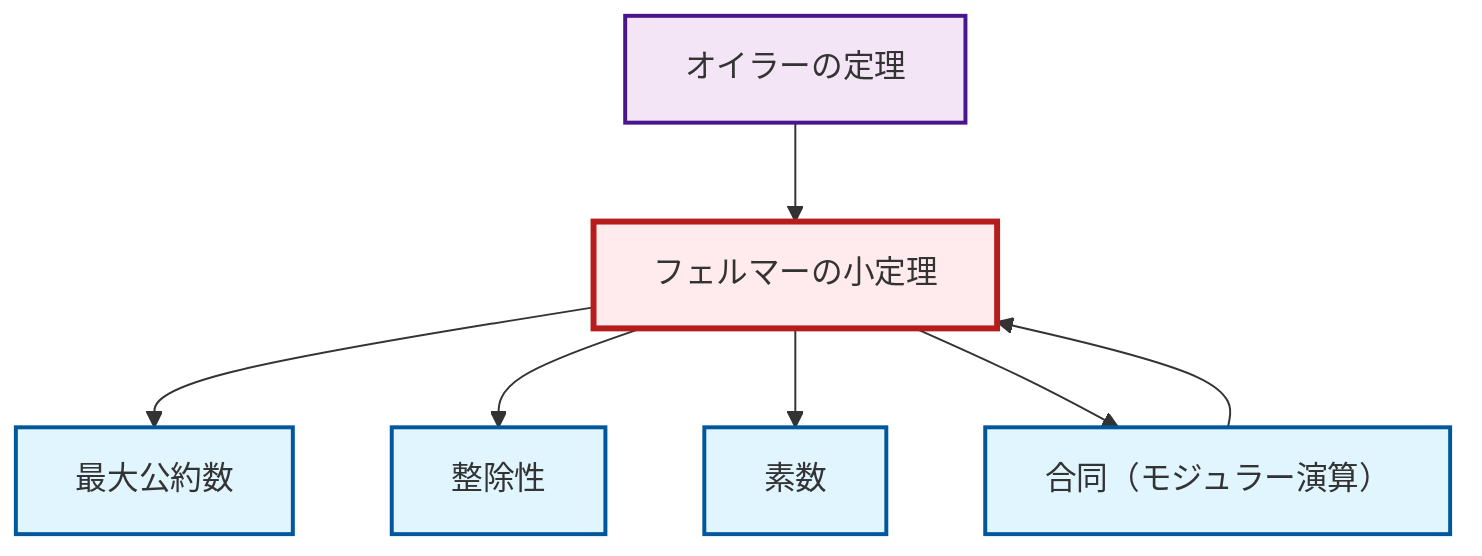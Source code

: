 graph TD
    classDef definition fill:#e1f5fe,stroke:#01579b,stroke-width:2px
    classDef theorem fill:#f3e5f5,stroke:#4a148c,stroke-width:2px
    classDef axiom fill:#fff3e0,stroke:#e65100,stroke-width:2px
    classDef example fill:#e8f5e9,stroke:#1b5e20,stroke-width:2px
    classDef current fill:#ffebee,stroke:#b71c1c,stroke-width:3px
    thm-fermat-little["フェルマーの小定理"]:::theorem
    def-gcd["最大公約数"]:::definition
    def-divisibility["整除性"]:::definition
    def-congruence["合同（モジュラー演算）"]:::definition
    thm-euler["オイラーの定理"]:::theorem
    def-prime["素数"]:::definition
    thm-fermat-little --> def-gcd
    def-congruence --> thm-fermat-little
    thm-fermat-little --> def-divisibility
    thm-fermat-little --> def-prime
    thm-fermat-little --> def-congruence
    thm-euler --> thm-fermat-little
    class thm-fermat-little current